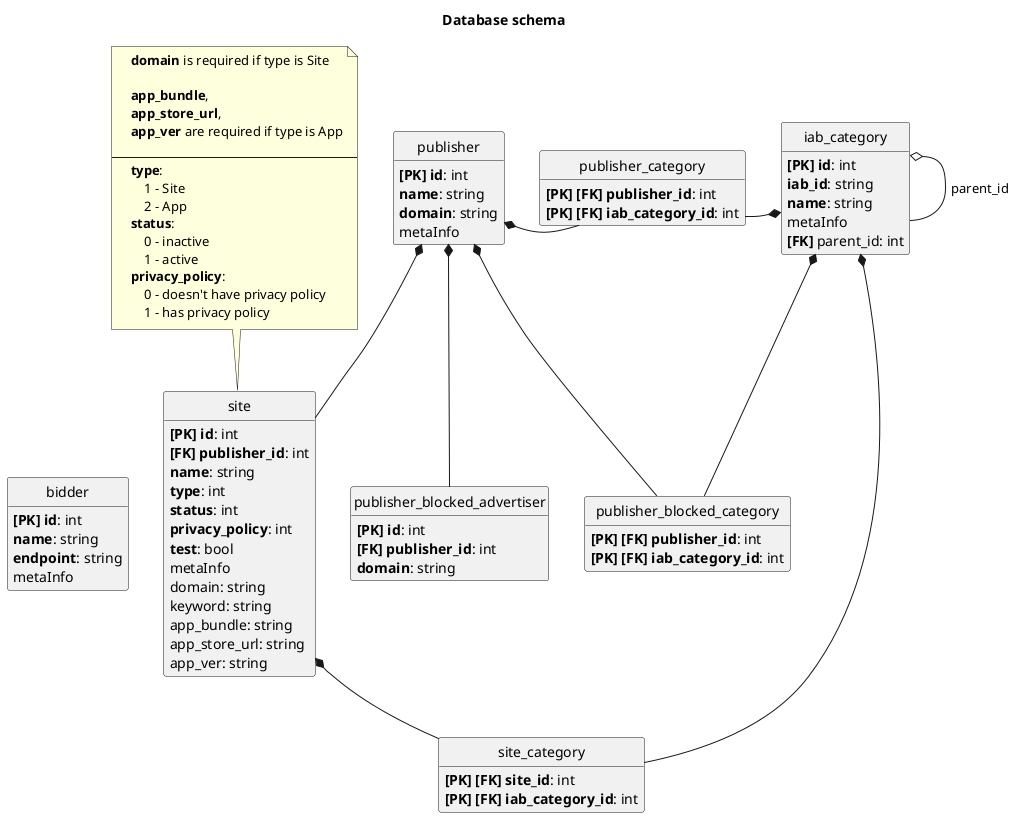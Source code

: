 @startuml
!define table(x) class x

!define req(x) <b>x</b>

!define primary_key(x) req([PK] x)
!define foreign_key(x) **[FK]** x
!define pf_key(x) primary_key(foreign_key(x))

!define composition(a,b,c) a *--b
!define aggregation(a,b,c) a o--b:c

!definelong metaInfo 
req(tsversion): long
req(deleted): boolean
!enddefinelong

hide methods
hide circle

title Database schema

table(publisher) {
    primary_key(id): int
    req(name): string
    req(domain): string
    metaInfo
}

table(publisher_blocked_advertiser) {
    primary_key(id): int
    req(foreign_key(publisher_id)): int
    req(domain): string
}
composition(publisher, publisher_blocked_advertiser, publisher_id)

table(publisher_blocked_category) {
    pf_key(publisher_id): int
    pf_key(iab_category_id): int
}
composition(iab_category, publisher_blocked_category, iab_category_id)
composition(publisher, publisher_blocked_category, publisher_id)

table(publisher_category) {
    pf_key(publisher_id): int
    pf_key(iab_category_id): int
}
composition(iab_category, publisher_category, iab_category_id)
composition(publisher, publisher_category, publisher_id)

publisher_category -[hidden] publisher
publisher_category -[hidden] iab_category

publisher_blocked_advertiser -l[hidden] bidder

table(iab_category) {
    primary_key(id): int
    req(iab_id): string
    req(name): string
    metaInfo
    foreign_key(parent_id): int
}
aggregation(iab_category, iab_category, parent_id)

table(site) {
    primary_key(id): int
    req(foreign_key(publisher_id)): int
    req(name): string
    req(type): int
    req(status): int
    req(privacy_policy): int
    req(test): bool
    metaInfo
    domain: string
    keyword: string
    app_bundle: string
    app_store_url: string
    app_ver: string
}
composition(publisher, site, publisher_id)
note top of site
    req(domain) is required if type is Site

    req(app_bundle),
    req(app_store_url),
    req(app_ver) are required if type is App

----
    req(type):
        1 - Site
        2 - App
    req(status):
        0 - inactive
        1 - active
    req(privacy_policy):
        0 - doesn't have privacy policy
        1 - has privacy policy
end note

table(site_category) {
    pf_key(site_id): int
    pf_key(iab_category_id): int
}
composition(site, site_category, site_id)
composition(iab_category, site_category, iab_category_id)

table(bidder) {
    primary_key(id): int
    req(name): string
    req(endpoint): string
    metaInfo
}

@enduml
